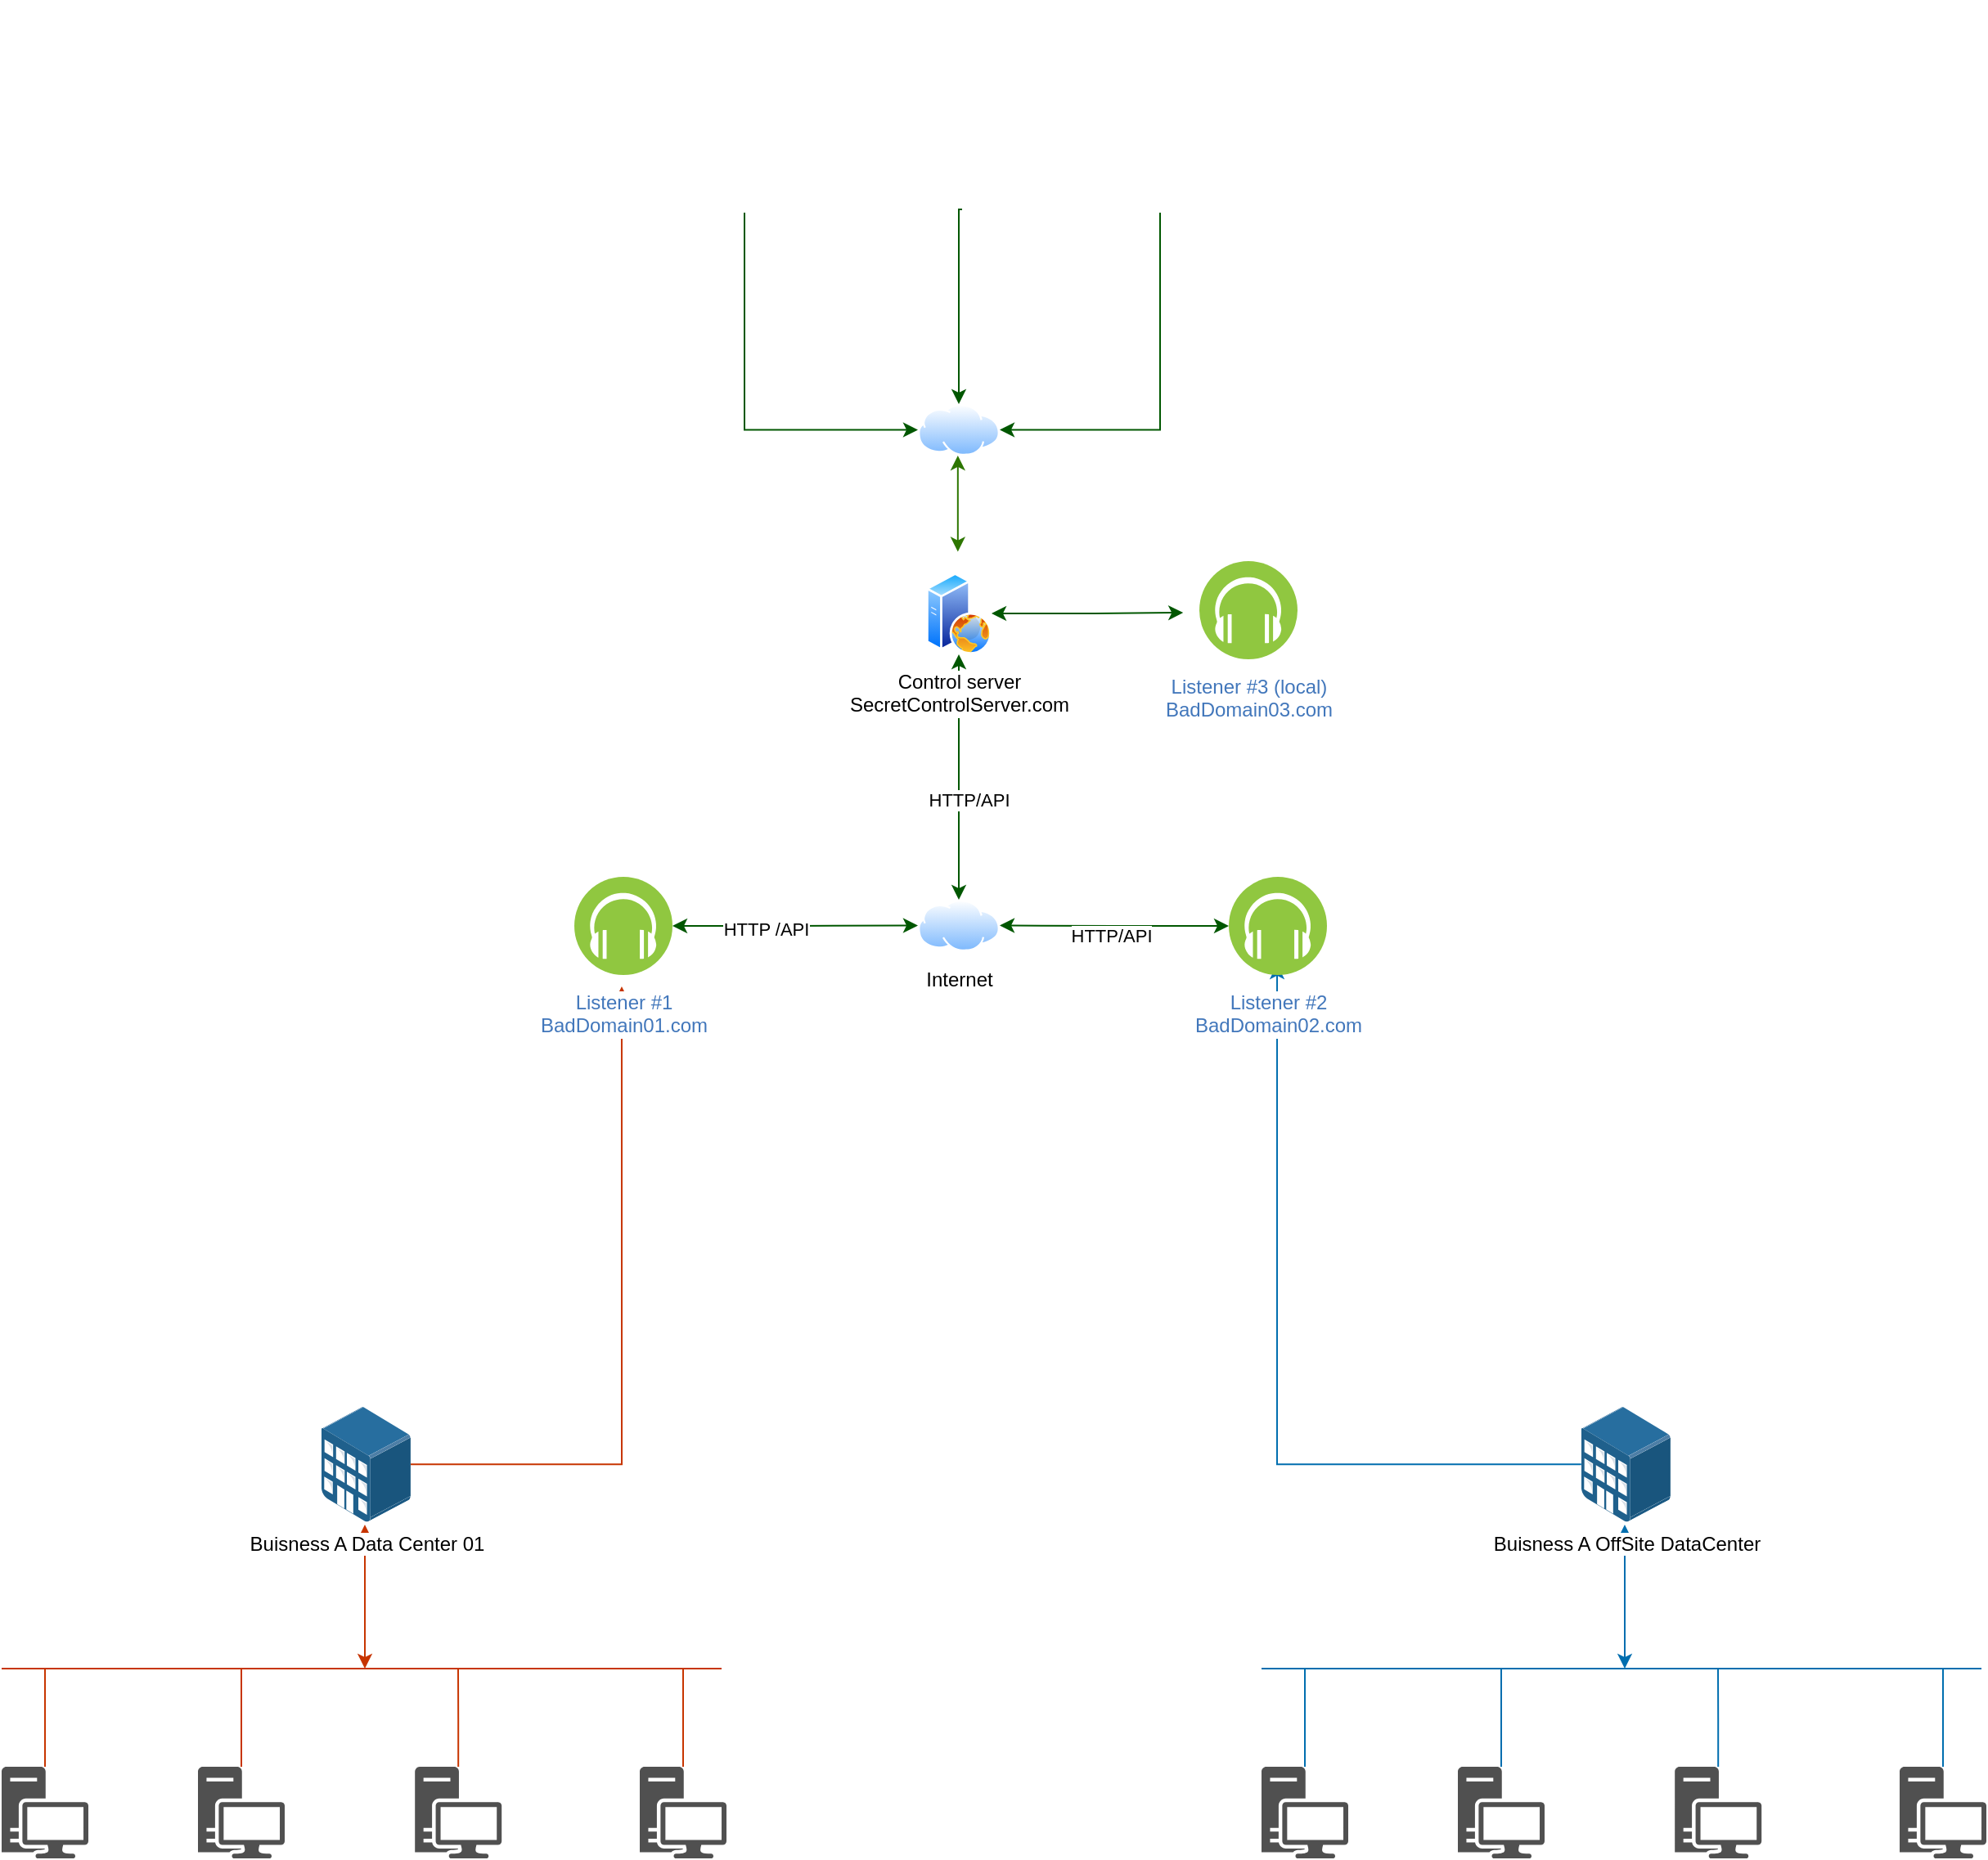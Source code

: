 <mxfile version="21.6.1" type="device">
  <diagram name="Page-1" id="_MSfGqWn40to7RCL6DaZ">
    <mxGraphModel dx="2644" dy="1707" grid="0" gridSize="10" guides="1" tooltips="1" connect="1" arrows="1" fold="1" page="0" pageScale="1" pageWidth="850" pageHeight="1100" math="0" shadow="0">
      <root>
        <mxCell id="0" />
        <mxCell id="1" parent="0" />
        <mxCell id="2XRqeH8deaUO7jPMOuso-7" style="edgeStyle=orthogonalEdgeStyle;rounded=0;orthogonalLoop=1;jettySize=auto;html=1;fillColor=#008a00;strokeColor=#005700;startArrow=classic;startFill=1;" edge="1" parent="1" source="2XRqeH8deaUO7jPMOuso-1" target="2XRqeH8deaUO7jPMOuso-4">
          <mxGeometry relative="1" as="geometry" />
        </mxCell>
        <mxCell id="2XRqeH8deaUO7jPMOuso-58" value="HTTP/API" style="edgeLabel;html=1;align=center;verticalAlign=middle;resizable=0;points=[];" vertex="1" connectable="0" parent="2XRqeH8deaUO7jPMOuso-7">
          <mxGeometry x="-0.193" y="-6" relative="1" as="geometry">
            <mxPoint y="-1" as="offset" />
          </mxGeometry>
        </mxCell>
        <mxCell id="2XRqeH8deaUO7jPMOuso-1" value="Internet" style="image;aspect=fixed;perimeter=ellipsePerimeter;html=1;align=center;shadow=0;dashed=0;spacingTop=3;image=img/lib/active_directory/internet_cloud.svg;" vertex="1" parent="1">
          <mxGeometry x="400" y="410" width="50" height="31.5" as="geometry" />
        </mxCell>
        <mxCell id="2XRqeH8deaUO7jPMOuso-6" style="edgeStyle=orthogonalEdgeStyle;rounded=0;orthogonalLoop=1;jettySize=auto;html=1;exitX=1;exitY=0.5;exitDx=0;exitDy=0;startArrow=classic;startFill=1;fillColor=#008a00;strokeColor=#005700;" edge="1" parent="1" source="2XRqeH8deaUO7jPMOuso-2" target="2XRqeH8deaUO7jPMOuso-1">
          <mxGeometry relative="1" as="geometry" />
        </mxCell>
        <mxCell id="2XRqeH8deaUO7jPMOuso-56" value="HTTP /API" style="edgeLabel;html=1;align=center;verticalAlign=middle;resizable=0;points=[];" vertex="1" connectable="0" parent="2XRqeH8deaUO7jPMOuso-6">
          <mxGeometry x="-0.247" y="-2" relative="1" as="geometry">
            <mxPoint as="offset" />
          </mxGeometry>
        </mxCell>
        <mxCell id="2XRqeH8deaUO7jPMOuso-43" style="edgeStyle=orthogonalEdgeStyle;rounded=0;orthogonalLoop=1;jettySize=auto;html=1;entryX=-0.165;entryY=0.525;entryDx=0;entryDy=0;entryPerimeter=0;startArrow=classic;startFill=1;fillColor=#008a00;strokeColor=#005700;" edge="1" parent="1" source="2XRqeH8deaUO7jPMOuso-4" target="2XRqeH8deaUO7jPMOuso-42">
          <mxGeometry relative="1" as="geometry" />
        </mxCell>
        <mxCell id="2XRqeH8deaUO7jPMOuso-4" value="Control server&lt;br&gt;SecretControlServer.com" style="image;aspect=fixed;perimeter=ellipsePerimeter;html=1;align=center;shadow=0;dashed=0;spacingTop=3;image=img/lib/active_directory/web_server.svg;" vertex="1" parent="1">
          <mxGeometry x="405" y="210" width="40" height="50" as="geometry" />
        </mxCell>
        <mxCell id="2XRqeH8deaUO7jPMOuso-8" style="edgeStyle=orthogonalEdgeStyle;rounded=0;orthogonalLoop=1;jettySize=auto;html=1;entryX=1;entryY=0.5;entryDx=0;entryDy=0;fillColor=#008a00;strokeColor=#005700;startArrow=classic;startFill=1;" edge="1" parent="1" source="2XRqeH8deaUO7jPMOuso-5" target="2XRqeH8deaUO7jPMOuso-1">
          <mxGeometry relative="1" as="geometry" />
        </mxCell>
        <mxCell id="2XRqeH8deaUO7jPMOuso-57" value="HTTP/API" style="edgeLabel;html=1;align=center;verticalAlign=middle;resizable=0;points=[];" vertex="1" connectable="0" parent="2XRqeH8deaUO7jPMOuso-8">
          <mxGeometry x="-0.002" y="6" relative="1" as="geometry">
            <mxPoint x="-2" as="offset" />
          </mxGeometry>
        </mxCell>
        <mxCell id="2XRqeH8deaUO7jPMOuso-26" style="edgeStyle=orthogonalEdgeStyle;rounded=0;orthogonalLoop=1;jettySize=auto;html=1;entryX=0.483;entryY=1.117;entryDx=0;entryDy=0;entryPerimeter=0;fillColor=#fa6800;strokeColor=#C73500;" edge="1" parent="1" source="2XRqeH8deaUO7jPMOuso-9" target="2XRqeH8deaUO7jPMOuso-2">
          <mxGeometry relative="1" as="geometry" />
        </mxCell>
        <mxCell id="2XRqeH8deaUO7jPMOuso-20" style="edgeStyle=orthogonalEdgeStyle;rounded=0;orthogonalLoop=1;jettySize=auto;html=1;endArrow=none;endFill=0;fillColor=#fa6800;strokeColor=#C73500;" edge="1" parent="1" source="2XRqeH8deaUO7jPMOuso-10">
          <mxGeometry relative="1" as="geometry">
            <mxPoint x="-133.5" y="880" as="targetPoint" />
          </mxGeometry>
        </mxCell>
        <mxCell id="2XRqeH8deaUO7jPMOuso-10" value="" style="sketch=0;pointerEvents=1;shadow=0;dashed=0;html=1;strokeColor=none;fillColor=#505050;labelPosition=center;verticalLabelPosition=bottom;verticalAlign=top;outlineConnect=0;align=center;shape=mxgraph.office.devices.workstation;" vertex="1" parent="1">
          <mxGeometry x="-160" y="940" width="53" height="56" as="geometry" />
        </mxCell>
        <mxCell id="2XRqeH8deaUO7jPMOuso-21" style="edgeStyle=orthogonalEdgeStyle;rounded=0;orthogonalLoop=1;jettySize=auto;html=1;endArrow=none;endFill=0;fillColor=#fa6800;strokeColor=#C73500;" edge="1" parent="1" source="2XRqeH8deaUO7jPMOuso-11">
          <mxGeometry relative="1" as="geometry">
            <mxPoint x="-13.5" y="880" as="targetPoint" />
          </mxGeometry>
        </mxCell>
        <mxCell id="2XRqeH8deaUO7jPMOuso-11" value="" style="sketch=0;pointerEvents=1;shadow=0;dashed=0;html=1;strokeColor=none;fillColor=#505050;labelPosition=center;verticalLabelPosition=bottom;verticalAlign=top;outlineConnect=0;align=center;shape=mxgraph.office.devices.workstation;" vertex="1" parent="1">
          <mxGeometry x="-40" y="940" width="53" height="56" as="geometry" />
        </mxCell>
        <mxCell id="2XRqeH8deaUO7jPMOuso-23" style="edgeStyle=orthogonalEdgeStyle;rounded=0;orthogonalLoop=1;jettySize=auto;html=1;endArrow=none;endFill=0;fillColor=#fa6800;strokeColor=#C73500;" edge="1" parent="1" source="2XRqeH8deaUO7jPMOuso-12">
          <mxGeometry relative="1" as="geometry">
            <mxPoint x="119" y="880" as="targetPoint" />
          </mxGeometry>
        </mxCell>
        <mxCell id="2XRqeH8deaUO7jPMOuso-12" value="" style="sketch=0;pointerEvents=1;shadow=0;dashed=0;html=1;strokeColor=none;fillColor=#505050;labelPosition=center;verticalLabelPosition=bottom;verticalAlign=top;outlineConnect=0;align=center;shape=mxgraph.office.devices.workstation;" vertex="1" parent="1">
          <mxGeometry x="92.6" y="940" width="53" height="56" as="geometry" />
        </mxCell>
        <mxCell id="2XRqeH8deaUO7jPMOuso-24" style="edgeStyle=orthogonalEdgeStyle;rounded=0;orthogonalLoop=1;jettySize=auto;html=1;endArrow=none;endFill=0;fillColor=#fa6800;strokeColor=#C73500;" edge="1" parent="1" source="2XRqeH8deaUO7jPMOuso-13">
          <mxGeometry relative="1" as="geometry">
            <mxPoint x="256.5" y="880" as="targetPoint" />
          </mxGeometry>
        </mxCell>
        <mxCell id="2XRqeH8deaUO7jPMOuso-13" value="" style="sketch=0;pointerEvents=1;shadow=0;dashed=0;html=1;strokeColor=none;fillColor=#505050;labelPosition=center;verticalLabelPosition=bottom;verticalAlign=top;outlineConnect=0;align=center;shape=mxgraph.office.devices.workstation;" vertex="1" parent="1">
          <mxGeometry x="230" y="940" width="53" height="56" as="geometry" />
        </mxCell>
        <mxCell id="2XRqeH8deaUO7jPMOuso-16" value="" style="endArrow=none;html=1;rounded=0;fillColor=#fa6800;strokeColor=#C73500;" edge="1" parent="1">
          <mxGeometry width="50" height="50" relative="1" as="geometry">
            <mxPoint x="-160" y="880" as="sourcePoint" />
            <mxPoint x="280" y="880" as="targetPoint" />
          </mxGeometry>
        </mxCell>
        <mxCell id="2XRqeH8deaUO7jPMOuso-19" value="" style="endArrow=classic;startArrow=classic;html=1;rounded=0;entryX=0.487;entryY=1.026;entryDx=0;entryDy=0;entryPerimeter=0;fillColor=#fa6800;strokeColor=#C73500;" edge="1" parent="1" target="2XRqeH8deaUO7jPMOuso-9">
          <mxGeometry width="50" height="50" relative="1" as="geometry">
            <mxPoint x="62" y="880" as="sourcePoint" />
            <mxPoint x="110" y="820" as="targetPoint" />
          </mxGeometry>
        </mxCell>
        <mxCell id="2XRqeH8deaUO7jPMOuso-41" style="edgeStyle=orthogonalEdgeStyle;rounded=0;orthogonalLoop=1;jettySize=auto;html=1;entryX=0.492;entryY=0.891;entryDx=0;entryDy=0;entryPerimeter=0;fillColor=#1ba1e2;strokeColor=#006EAF;" edge="1" parent="1" source="2XRqeH8deaUO7jPMOuso-29" target="2XRqeH8deaUO7jPMOuso-5">
          <mxGeometry relative="1" as="geometry" />
        </mxCell>
        <mxCell id="2XRqeH8deaUO7jPMOuso-30" style="edgeStyle=orthogonalEdgeStyle;rounded=0;orthogonalLoop=1;jettySize=auto;html=1;endArrow=none;endFill=0;fillColor=#1ba1e2;strokeColor=#006EAF;" edge="1" parent="1" source="2XRqeH8deaUO7jPMOuso-31">
          <mxGeometry relative="1" as="geometry">
            <mxPoint x="636.5" y="880" as="targetPoint" />
          </mxGeometry>
        </mxCell>
        <mxCell id="2XRqeH8deaUO7jPMOuso-31" value="" style="sketch=0;pointerEvents=1;shadow=0;dashed=0;html=1;strokeColor=none;fillColor=#505050;labelPosition=center;verticalLabelPosition=bottom;verticalAlign=top;outlineConnect=0;align=center;shape=mxgraph.office.devices.workstation;" vertex="1" parent="1">
          <mxGeometry x="610" y="940" width="53" height="56" as="geometry" />
        </mxCell>
        <mxCell id="2XRqeH8deaUO7jPMOuso-32" style="edgeStyle=orthogonalEdgeStyle;rounded=0;orthogonalLoop=1;jettySize=auto;html=1;endArrow=none;endFill=0;fillColor=#1ba1e2;strokeColor=#006EAF;" edge="1" parent="1" source="2XRqeH8deaUO7jPMOuso-33">
          <mxGeometry relative="1" as="geometry">
            <mxPoint x="756.5" y="880" as="targetPoint" />
          </mxGeometry>
        </mxCell>
        <mxCell id="2XRqeH8deaUO7jPMOuso-33" value="" style="sketch=0;pointerEvents=1;shadow=0;dashed=0;html=1;strokeColor=none;fillColor=#505050;labelPosition=center;verticalLabelPosition=bottom;verticalAlign=top;outlineConnect=0;align=center;shape=mxgraph.office.devices.workstation;" vertex="1" parent="1">
          <mxGeometry x="730" y="940" width="53" height="56" as="geometry" />
        </mxCell>
        <mxCell id="2XRqeH8deaUO7jPMOuso-34" style="edgeStyle=orthogonalEdgeStyle;rounded=0;orthogonalLoop=1;jettySize=auto;html=1;endArrow=none;endFill=0;fillColor=#1ba1e2;strokeColor=#006EAF;" edge="1" parent="1" source="2XRqeH8deaUO7jPMOuso-35">
          <mxGeometry relative="1" as="geometry">
            <mxPoint x="889" y="880" as="targetPoint" />
          </mxGeometry>
        </mxCell>
        <mxCell id="2XRqeH8deaUO7jPMOuso-35" value="" style="sketch=0;pointerEvents=1;shadow=0;dashed=0;html=1;strokeColor=none;fillColor=#505050;labelPosition=center;verticalLabelPosition=bottom;verticalAlign=top;outlineConnect=0;align=center;shape=mxgraph.office.devices.workstation;" vertex="1" parent="1">
          <mxGeometry x="862.6" y="940" width="53" height="56" as="geometry" />
        </mxCell>
        <mxCell id="2XRqeH8deaUO7jPMOuso-36" style="edgeStyle=orthogonalEdgeStyle;rounded=0;orthogonalLoop=1;jettySize=auto;html=1;endArrow=none;endFill=0;fillColor=#1ba1e2;strokeColor=#006EAF;" edge="1" parent="1" source="2XRqeH8deaUO7jPMOuso-37">
          <mxGeometry relative="1" as="geometry">
            <mxPoint x="1026.5" y="880" as="targetPoint" />
          </mxGeometry>
        </mxCell>
        <mxCell id="2XRqeH8deaUO7jPMOuso-37" value="" style="sketch=0;pointerEvents=1;shadow=0;dashed=0;html=1;strokeColor=none;fillColor=#505050;labelPosition=center;verticalLabelPosition=bottom;verticalAlign=top;outlineConnect=0;align=center;shape=mxgraph.office.devices.workstation;" vertex="1" parent="1">
          <mxGeometry x="1000" y="940" width="53" height="56" as="geometry" />
        </mxCell>
        <mxCell id="2XRqeH8deaUO7jPMOuso-38" value="" style="endArrow=none;html=1;rounded=0;fillColor=#1ba1e2;strokeColor=#006EAF;" edge="1" parent="1">
          <mxGeometry width="50" height="50" relative="1" as="geometry">
            <mxPoint x="610" y="880" as="sourcePoint" />
            <mxPoint x="1050" y="880" as="targetPoint" />
          </mxGeometry>
        </mxCell>
        <mxCell id="2XRqeH8deaUO7jPMOuso-39" value="" style="endArrow=classic;startArrow=classic;html=1;rounded=0;entryX=0.487;entryY=1.026;entryDx=0;entryDy=0;entryPerimeter=0;fillColor=#1ba1e2;strokeColor=#006EAF;" edge="1" parent="1" target="2XRqeH8deaUO7jPMOuso-29">
          <mxGeometry width="50" height="50" relative="1" as="geometry">
            <mxPoint x="832" y="880" as="sourcePoint" />
            <mxPoint x="880" y="820" as="targetPoint" />
          </mxGeometry>
        </mxCell>
        <mxCell id="2XRqeH8deaUO7jPMOuso-9" value="Buisness A Data Center 01" style="image;points=[];aspect=fixed;html=1;align=center;shadow=0;dashed=0;image=img/lib/allied_telesis/buildings/Medium_Business_Building.svg;" vertex="1" parent="1">
          <mxGeometry x="35.4" y="720" width="54.6" height="70.2" as="geometry" />
        </mxCell>
        <mxCell id="2XRqeH8deaUO7jPMOuso-29" value="Buisness A OffSite DataCenter" style="image;points=[];aspect=fixed;html=1;align=center;shadow=0;dashed=0;image=img/lib/allied_telesis/buildings/Medium_Business_Building.svg;" vertex="1" parent="1">
          <mxGeometry x="805.4" y="720" width="54.6" height="70.2" as="geometry" />
        </mxCell>
        <mxCell id="2XRqeH8deaUO7jPMOuso-2" value="Listener #1&lt;br&gt;BadDomain01.com" style="image;aspect=fixed;perimeter=ellipsePerimeter;html=1;align=center;shadow=0;dashed=0;fontColor=#4277BB;labelBackgroundColor=default;fontSize=12;spacingTop=3;image=img/lib/ibm/blockchain/event_listener.svg;" vertex="1" parent="1">
          <mxGeometry x="190" y="396" width="60" height="60" as="geometry" />
        </mxCell>
        <mxCell id="2XRqeH8deaUO7jPMOuso-5" value="Listener #2&lt;br&gt;BadDomain02.com" style="image;aspect=fixed;perimeter=ellipsePerimeter;html=1;align=center;shadow=0;dashed=0;fontColor=#4277BB;labelBackgroundColor=default;fontSize=12;spacingTop=3;image=img/lib/ibm/blockchain/event_listener.svg;" vertex="1" parent="1">
          <mxGeometry x="590" y="396" width="60" height="60" as="geometry" />
        </mxCell>
        <mxCell id="2XRqeH8deaUO7jPMOuso-42" value="Listener #3 (local)&lt;br&gt;BadDomain03.com" style="image;aspect=fixed;perimeter=ellipsePerimeter;html=1;align=center;shadow=0;dashed=0;fontColor=#4277BB;labelBackgroundColor=default;fontSize=12;spacingTop=3;image=img/lib/ibm/blockchain/event_listener.svg;" vertex="1" parent="1">
          <mxGeometry x="572" y="203" width="60" height="60" as="geometry" />
        </mxCell>
        <mxCell id="2XRqeH8deaUO7jPMOuso-45" style="edgeStyle=orthogonalEdgeStyle;rounded=0;orthogonalLoop=1;jettySize=auto;html=1;startArrow=classic;startFill=1;fillColor=#60a917;strokeColor=#2D7600;" edge="1" parent="1" source="2XRqeH8deaUO7jPMOuso-49">
          <mxGeometry relative="1" as="geometry">
            <mxPoint x="424.41" y="197.294" as="targetPoint" />
            <mxPoint x="424.469" y="64.0" as="sourcePoint" />
            <Array as="points">
              <mxPoint x="425" y="132" />
              <mxPoint x="424" y="132" />
            </Array>
          </mxGeometry>
        </mxCell>
        <mxCell id="2XRqeH8deaUO7jPMOuso-54" style="edgeStyle=orthogonalEdgeStyle;rounded=0;orthogonalLoop=1;jettySize=auto;html=1;exitX=0.5;exitY=1;exitDx=0;exitDy=0;entryX=0.5;entryY=0;entryDx=0;entryDy=0;fillColor=#008a00;strokeColor=#005700;" edge="1" parent="1" source="2XRqeH8deaUO7jPMOuso-44" target="2XRqeH8deaUO7jPMOuso-49">
          <mxGeometry relative="1" as="geometry">
            <Array as="points">
              <mxPoint x="425" y="-12" />
            </Array>
          </mxGeometry>
        </mxCell>
        <mxCell id="2XRqeH8deaUO7jPMOuso-44" value="" style="shape=image;html=1;verticalAlign=top;verticalLabelPosition=bottom;labelBackgroundColor=#ffffff;imageAspect=0;aspect=fixed;image=https://cdn0.iconfinder.com/data/icons/kameleon-free-pack/110/Hacker-128.png" vertex="1" parent="1">
          <mxGeometry x="363" y="-140" width="128" height="128" as="geometry" />
        </mxCell>
        <mxCell id="2XRqeH8deaUO7jPMOuso-55" style="edgeStyle=orthogonalEdgeStyle;rounded=0;orthogonalLoop=1;jettySize=auto;html=1;entryX=1;entryY=0.5;entryDx=0;entryDy=0;fillColor=#008a00;strokeColor=#005700;" edge="1" parent="1" source="2XRqeH8deaUO7jPMOuso-47" target="2XRqeH8deaUO7jPMOuso-49">
          <mxGeometry relative="1" as="geometry">
            <Array as="points">
              <mxPoint x="548" y="123" />
            </Array>
          </mxGeometry>
        </mxCell>
        <mxCell id="2XRqeH8deaUO7jPMOuso-47" value="" style="shape=image;html=1;verticalAlign=top;verticalLabelPosition=bottom;labelBackgroundColor=#ffffff;imageAspect=0;aspect=fixed;image=https://cdn0.iconfinder.com/data/icons/kameleon-free-pack/110/Hacker-128.png" vertex="1" parent="1">
          <mxGeometry x="484" y="-138" width="128" height="128" as="geometry" />
        </mxCell>
        <mxCell id="2XRqeH8deaUO7jPMOuso-53" style="edgeStyle=orthogonalEdgeStyle;rounded=0;orthogonalLoop=1;jettySize=auto;html=1;exitX=0.5;exitY=1;exitDx=0;exitDy=0;entryX=0;entryY=0.5;entryDx=0;entryDy=0;fillColor=#008a00;strokeColor=#005700;" edge="1" parent="1" source="2XRqeH8deaUO7jPMOuso-48" target="2XRqeH8deaUO7jPMOuso-49">
          <mxGeometry relative="1" as="geometry" />
        </mxCell>
        <mxCell id="2XRqeH8deaUO7jPMOuso-48" value="" style="shape=image;html=1;verticalAlign=top;verticalLabelPosition=bottom;labelBackgroundColor=#ffffff;imageAspect=0;aspect=fixed;image=https://cdn0.iconfinder.com/data/icons/kameleon-free-pack/110/Hacker-128.png" vertex="1" parent="1">
          <mxGeometry x="230" y="-138" width="128" height="128" as="geometry" />
        </mxCell>
        <mxCell id="2XRqeH8deaUO7jPMOuso-49" value="" style="image;aspect=fixed;perimeter=ellipsePerimeter;html=1;align=center;shadow=0;dashed=0;spacingTop=3;image=img/lib/active_directory/internet_cloud.svg;" vertex="1" parent="1">
          <mxGeometry x="400" y="107" width="50" height="31.5" as="geometry" />
        </mxCell>
      </root>
    </mxGraphModel>
  </diagram>
</mxfile>
